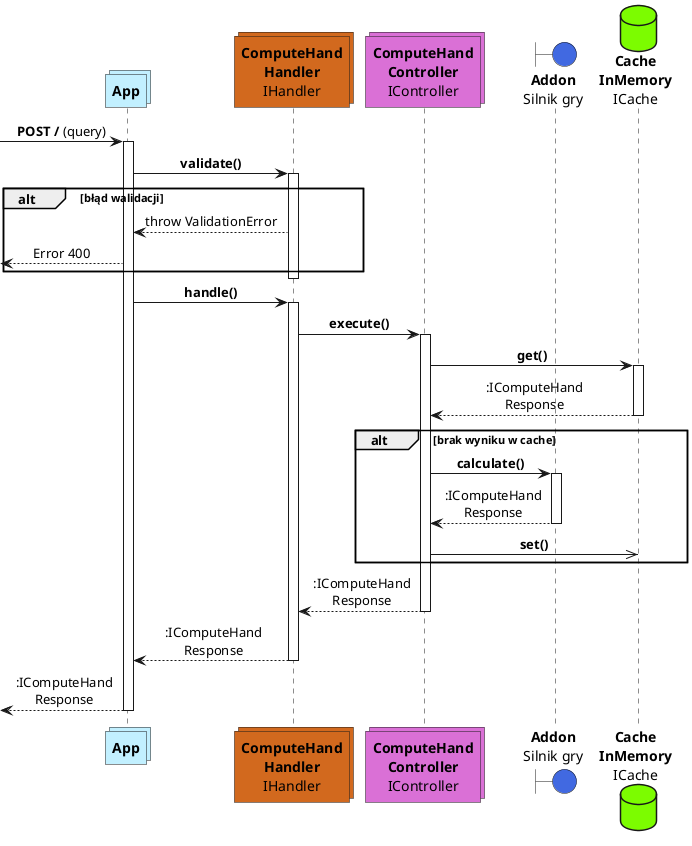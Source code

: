 @startuml backend-sequence-diagram

collections "**App**" as app #Application
collections "**ComputeHand**\n**Handler**\nIHandler" as handler #Chocolate
collections "**ComputeHand**\n**Controller**\nIController" as controller #Orchid
boundary "**Addon**\nSilnik gry" as addon #RoyalBlue
database "**Cache**\n**InMemory**\nICache" as cache #LawnGreen
skinparam defaultTextAlignment center

[-> app : **POST /** (query)
activate app

app -> handler : **validate()**

activate handler

  alt błąd walidacji
  app <-- handler : throw ValidationError

  [<-- app : Error 400
  end
deactivate handler

app -> handler : **handle()**

activate handler
  handler -> controller : **execute()**

  activate controller
    controller -> cache : **get()**  

    activate cache
      controller <-- cache : :IComputeHand\nResponse
    deactivate cache

    alt brak wyniku w cache

      controller -> addon : **calculate()**

      activate addon
        controller <-- addon : :IComputeHand\nResponse
      deactivate

      controller ->> cache : **set()**

    end

    handler <-- controller : :IComputeHand\nResponse

  deactivate controller

  app <-- handler : :IComputeHand\nResponse

deactivate handler

[<-- app : :IComputeHand\nResponse
deactivate app


@enduml